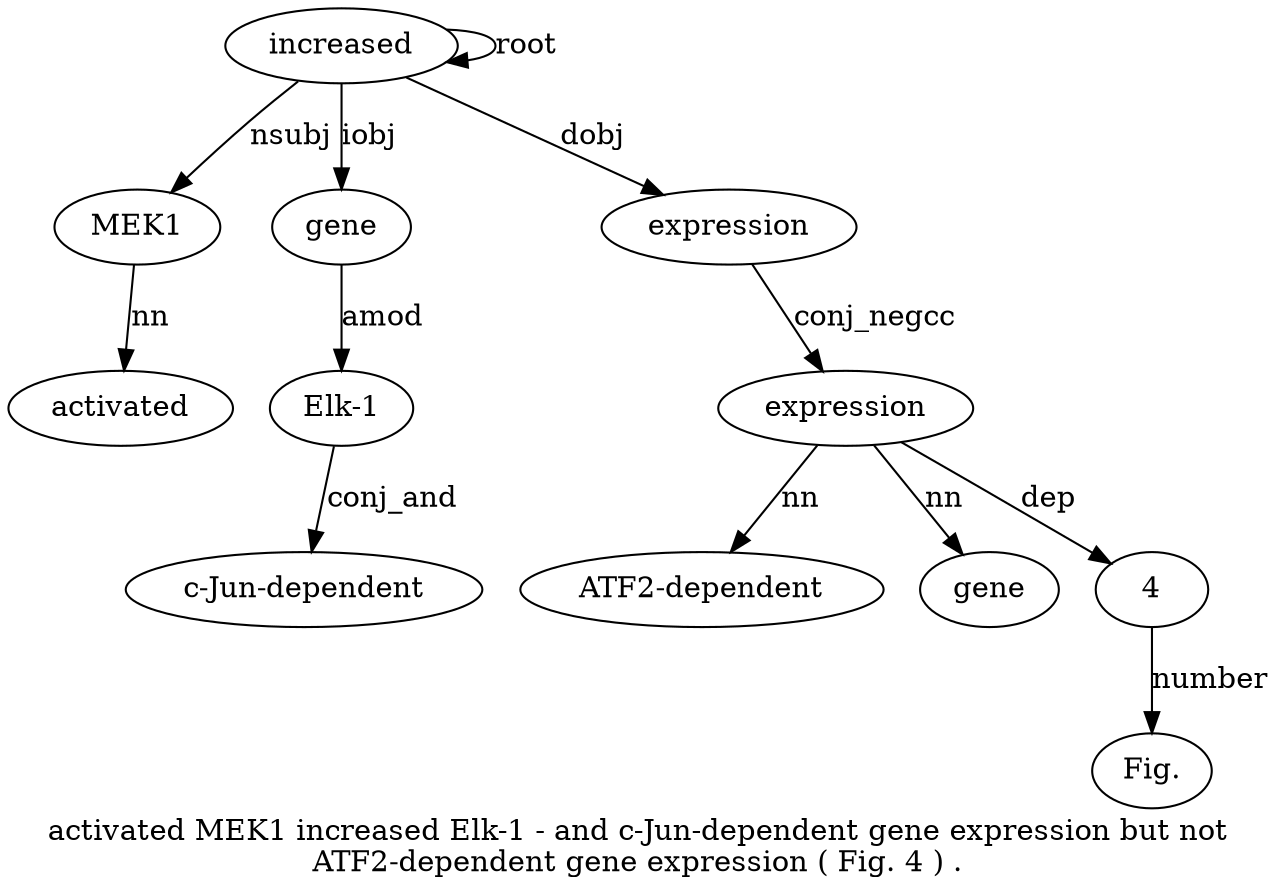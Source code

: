 digraph "activated MEK1 increased Elk-1 - and c-Jun-dependent gene expression but not ATF2-dependent gene expression ( Fig. 4 ) ." {
label="activated MEK1 increased Elk-1 - and c-Jun-dependent gene expression but not
ATF2-dependent gene expression ( Fig. 4 ) .";
MEK12 [style=filled, fillcolor=white, label=MEK1];
activated1 [style=filled, fillcolor=white, label=activated];
MEK12 -> activated1  [label=nn];
increased3 [style=filled, fillcolor=white, label=increased];
increased3 -> MEK12  [label=nsubj];
increased3 -> increased3  [label=root];
gene8 [style=filled, fillcolor=white, label=gene];
"Elk-14" [style=filled, fillcolor=white, label="Elk-1"];
gene8 -> "Elk-14"  [label=amod];
"c-Jun-dependent7" [style=filled, fillcolor=white, label="c-Jun-dependent"];
"Elk-14" -> "c-Jun-dependent7"  [label=conj_and];
increased3 -> gene8  [label=iobj];
expression9 [style=filled, fillcolor=white, label=expression];
increased3 -> expression9  [label=dobj];
expression14 [style=filled, fillcolor=white, label=expression];
"ATF2-dependent1" [style=filled, fillcolor=white, label="ATF2-dependent"];
expression14 -> "ATF2-dependent1"  [label=nn];
gene13 [style=filled, fillcolor=white, label=gene];
expression14 -> gene13  [label=nn];
expression9 -> expression14  [label=conj_negcc];
417 [style=filled, fillcolor=white, label=4];
"Fig.16" [style=filled, fillcolor=white, label="Fig."];
417 -> "Fig.16"  [label=number];
expression14 -> 417  [label=dep];
}
